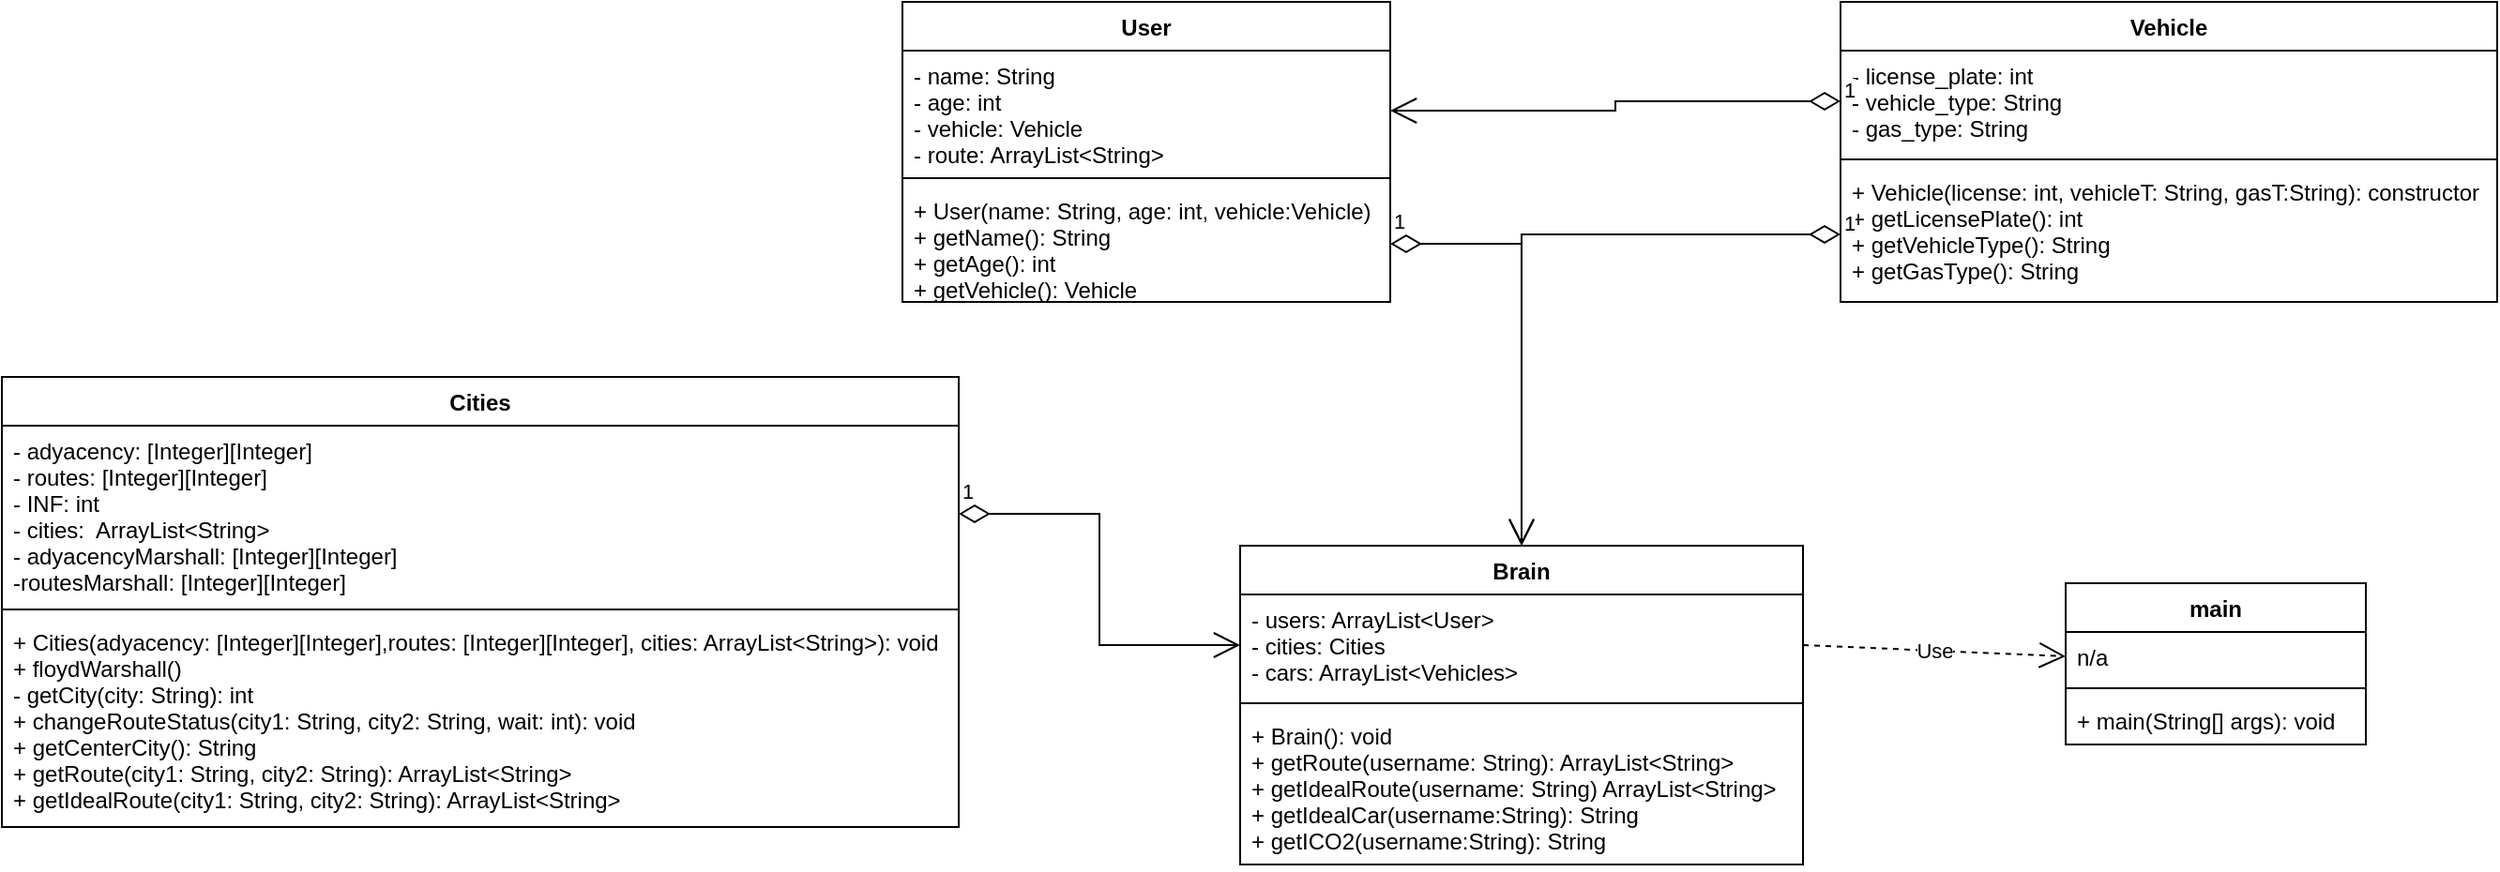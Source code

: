 <mxfile version="20.2.7" type="device"><diagram id="pS8QE9go9a4dMMB443R2" name="Page-1"><mxGraphModel dx="2109" dy="503" grid="1" gridSize="10" guides="1" tooltips="1" connect="1" arrows="1" fold="1" page="1" pageScale="1" pageWidth="827" pageHeight="1169" math="0" shadow="0"><root><mxCell id="0"/><mxCell id="1" parent="0"/><mxCell id="ldMxeqF6m41I5pbBhRVk-1" value="User" style="swimlane;fontStyle=1;align=center;verticalAlign=top;childLayout=stackLayout;horizontal=1;startSize=26;horizontalStack=0;resizeParent=1;resizeParentMax=0;resizeLast=0;collapsible=1;marginBottom=0;" vertex="1" parent="1"><mxGeometry x="100" y="80" width="260" height="160" as="geometry"/></mxCell><mxCell id="ldMxeqF6m41I5pbBhRVk-2" value="- name: String&#10;- age: int&#10;- vehicle: Vehicle&#10;- route: ArrayList&lt;String&gt;" style="text;strokeColor=none;fillColor=none;align=left;verticalAlign=top;spacingLeft=4;spacingRight=4;overflow=hidden;rotatable=0;points=[[0,0.5],[1,0.5]];portConstraint=eastwest;" vertex="1" parent="ldMxeqF6m41I5pbBhRVk-1"><mxGeometry y="26" width="260" height="64" as="geometry"/></mxCell><mxCell id="ldMxeqF6m41I5pbBhRVk-3" value="" style="line;strokeWidth=1;fillColor=none;align=left;verticalAlign=middle;spacingTop=-1;spacingLeft=3;spacingRight=3;rotatable=0;labelPosition=right;points=[];portConstraint=eastwest;" vertex="1" parent="ldMxeqF6m41I5pbBhRVk-1"><mxGeometry y="90" width="260" height="8" as="geometry"/></mxCell><mxCell id="ldMxeqF6m41I5pbBhRVk-4" value="+ User(name: String, age: int, vehicle:Vehicle)&#10;+ getName(): String&#10;+ getAge(): int&#10;+ getVehicle(): Vehicle" style="text;strokeColor=none;fillColor=none;align=left;verticalAlign=top;spacingLeft=4;spacingRight=4;overflow=hidden;rotatable=0;points=[[0,0.5],[1,0.5]];portConstraint=eastwest;" vertex="1" parent="ldMxeqF6m41I5pbBhRVk-1"><mxGeometry y="98" width="260" height="62" as="geometry"/></mxCell><mxCell id="ldMxeqF6m41I5pbBhRVk-5" value="Vehicle" style="swimlane;fontStyle=1;align=center;verticalAlign=top;childLayout=stackLayout;horizontal=1;startSize=26;horizontalStack=0;resizeParent=1;resizeParentMax=0;resizeLast=0;collapsible=1;marginBottom=0;" vertex="1" parent="1"><mxGeometry x="600" y="80" width="350" height="160" as="geometry"/></mxCell><mxCell id="ldMxeqF6m41I5pbBhRVk-6" value="- license_plate: int&#10;- vehicle_type: String&#10;- gas_type: String" style="text;strokeColor=none;fillColor=none;align=left;verticalAlign=top;spacingLeft=4;spacingRight=4;overflow=hidden;rotatable=0;points=[[0,0.5],[1,0.5]];portConstraint=eastwest;" vertex="1" parent="ldMxeqF6m41I5pbBhRVk-5"><mxGeometry y="26" width="350" height="54" as="geometry"/></mxCell><mxCell id="ldMxeqF6m41I5pbBhRVk-7" value="" style="line;strokeWidth=1;fillColor=none;align=left;verticalAlign=middle;spacingTop=-1;spacingLeft=3;spacingRight=3;rotatable=0;labelPosition=right;points=[];portConstraint=eastwest;" vertex="1" parent="ldMxeqF6m41I5pbBhRVk-5"><mxGeometry y="80" width="350" height="8" as="geometry"/></mxCell><mxCell id="ldMxeqF6m41I5pbBhRVk-8" value="+ Vehicle(license: int, vehicleT: String, gasT:String): constructor&#10;+ getLicensePlate(): int&#10;+ getVehicleType(): String&#10;+ getGasType(): String" style="text;strokeColor=none;fillColor=none;align=left;verticalAlign=top;spacingLeft=4;spacingRight=4;overflow=hidden;rotatable=0;points=[[0,0.5],[1,0.5]];portConstraint=eastwest;" vertex="1" parent="ldMxeqF6m41I5pbBhRVk-5"><mxGeometry y="88" width="350" height="72" as="geometry"/></mxCell><mxCell id="ldMxeqF6m41I5pbBhRVk-9" value="Cities" style="swimlane;fontStyle=1;align=center;verticalAlign=top;childLayout=stackLayout;horizontal=1;startSize=26;horizontalStack=0;resizeParent=1;resizeParentMax=0;resizeLast=0;collapsible=1;marginBottom=0;" vertex="1" parent="1"><mxGeometry x="-380" y="280" width="510" height="240" as="geometry"/></mxCell><mxCell id="ldMxeqF6m41I5pbBhRVk-10" value="- adyacency: [Integer][Integer]&#10;- routes: [Integer][Integer]&#10;- INF: int&#10;- cities:  ArrayList&lt;String&gt;&#10;- adyacencyMarshall: [Integer][Integer]&#10;-routesMarshall: [Integer][Integer]" style="text;strokeColor=none;fillColor=none;align=left;verticalAlign=top;spacingLeft=4;spacingRight=4;overflow=hidden;rotatable=0;points=[[0,0.5],[1,0.5]];portConstraint=eastwest;" vertex="1" parent="ldMxeqF6m41I5pbBhRVk-9"><mxGeometry y="26" width="510" height="94" as="geometry"/></mxCell><mxCell id="ldMxeqF6m41I5pbBhRVk-11" value="" style="line;strokeWidth=1;fillColor=none;align=left;verticalAlign=middle;spacingTop=-1;spacingLeft=3;spacingRight=3;rotatable=0;labelPosition=right;points=[];portConstraint=eastwest;" vertex="1" parent="ldMxeqF6m41I5pbBhRVk-9"><mxGeometry y="120" width="510" height="8" as="geometry"/></mxCell><mxCell id="ldMxeqF6m41I5pbBhRVk-12" value="+ Cities(adyacency: [Integer][Integer],routes: [Integer][Integer], cities: ArrayList&lt;String&gt;): void&#10;+ floydWarshall()&#10;- getCity(city: String): int&#10;+ changeRouteStatus(city1: String, city2: String, wait: int): void&#10;+ getCenterCity(): String &#10;+ getRoute(city1: String, city2: String): ArrayList&lt;String&gt;&#10;+ getIdealRoute(city1: String, city2: String): ArrayList&lt;String&gt;&#10;" style="text;strokeColor=none;fillColor=none;align=left;verticalAlign=top;spacingLeft=4;spacingRight=4;overflow=hidden;rotatable=0;points=[[0,0.5],[1,0.5]];portConstraint=eastwest;" vertex="1" parent="ldMxeqF6m41I5pbBhRVk-9"><mxGeometry y="128" width="510" height="112" as="geometry"/></mxCell><mxCell id="ldMxeqF6m41I5pbBhRVk-13" value="Brain" style="swimlane;fontStyle=1;align=center;verticalAlign=top;childLayout=stackLayout;horizontal=1;startSize=26;horizontalStack=0;resizeParent=1;resizeParentMax=0;resizeLast=0;collapsible=1;marginBottom=0;" vertex="1" parent="1"><mxGeometry x="280" y="370" width="300" height="170" as="geometry"/></mxCell><mxCell id="ldMxeqF6m41I5pbBhRVk-14" value="- users: ArrayList&lt;User&gt;&#10;- cities: Cities&#10;- cars: ArrayList&lt;Vehicles&gt;" style="text;strokeColor=none;fillColor=none;align=left;verticalAlign=top;spacingLeft=4;spacingRight=4;overflow=hidden;rotatable=0;points=[[0,0.5],[1,0.5]];portConstraint=eastwest;" vertex="1" parent="ldMxeqF6m41I5pbBhRVk-13"><mxGeometry y="26" width="300" height="54" as="geometry"/></mxCell><mxCell id="ldMxeqF6m41I5pbBhRVk-15" value="" style="line;strokeWidth=1;fillColor=none;align=left;verticalAlign=middle;spacingTop=-1;spacingLeft=3;spacingRight=3;rotatable=0;labelPosition=right;points=[];portConstraint=eastwest;" vertex="1" parent="ldMxeqF6m41I5pbBhRVk-13"><mxGeometry y="80" width="300" height="8" as="geometry"/></mxCell><mxCell id="ldMxeqF6m41I5pbBhRVk-16" value="+ Brain(): void&#10;+ getRoute(username: String): ArrayList&lt;String&gt;&#10;+ getIdealRoute(username: String) ArrayList&lt;String&gt;&#10;+ getIdealCar(username:String): String&#10;+ getICO2(username:String): String" style="text;strokeColor=none;fillColor=none;align=left;verticalAlign=top;spacingLeft=4;spacingRight=4;overflow=hidden;rotatable=0;points=[[0,0.5],[1,0.5]];portConstraint=eastwest;" vertex="1" parent="ldMxeqF6m41I5pbBhRVk-13"><mxGeometry y="88" width="300" height="82" as="geometry"/></mxCell><mxCell id="ldMxeqF6m41I5pbBhRVk-17" value="main" style="swimlane;fontStyle=1;align=center;verticalAlign=top;childLayout=stackLayout;horizontal=1;startSize=26;horizontalStack=0;resizeParent=1;resizeParentMax=0;resizeLast=0;collapsible=1;marginBottom=0;" vertex="1" parent="1"><mxGeometry x="720" y="390" width="160" height="86" as="geometry"/></mxCell><mxCell id="ldMxeqF6m41I5pbBhRVk-18" value="n/a" style="text;strokeColor=none;fillColor=none;align=left;verticalAlign=top;spacingLeft=4;spacingRight=4;overflow=hidden;rotatable=0;points=[[0,0.5],[1,0.5]];portConstraint=eastwest;" vertex="1" parent="ldMxeqF6m41I5pbBhRVk-17"><mxGeometry y="26" width="160" height="26" as="geometry"/></mxCell><mxCell id="ldMxeqF6m41I5pbBhRVk-19" value="" style="line;strokeWidth=1;fillColor=none;align=left;verticalAlign=middle;spacingTop=-1;spacingLeft=3;spacingRight=3;rotatable=0;labelPosition=right;points=[];portConstraint=eastwest;" vertex="1" parent="ldMxeqF6m41I5pbBhRVk-17"><mxGeometry y="52" width="160" height="8" as="geometry"/></mxCell><mxCell id="ldMxeqF6m41I5pbBhRVk-20" value="+ main(String[] args): void" style="text;strokeColor=none;fillColor=none;align=left;verticalAlign=top;spacingLeft=4;spacingRight=4;overflow=hidden;rotatable=0;points=[[0,0.5],[1,0.5]];portConstraint=eastwest;" vertex="1" parent="ldMxeqF6m41I5pbBhRVk-17"><mxGeometry y="60" width="160" height="26" as="geometry"/></mxCell><mxCell id="ldMxeqF6m41I5pbBhRVk-21" value="1" style="endArrow=open;html=1;endSize=12;startArrow=diamondThin;startSize=14;startFill=0;edgeStyle=orthogonalEdgeStyle;align=left;verticalAlign=bottom;rounded=0;exitX=0;exitY=0.5;exitDx=0;exitDy=0;entryX=1;entryY=0.5;entryDx=0;entryDy=0;" edge="1" parent="1" source="ldMxeqF6m41I5pbBhRVk-6" target="ldMxeqF6m41I5pbBhRVk-2"><mxGeometry x="-1" y="3" relative="1" as="geometry"><mxPoint x="600" y="290" as="sourcePoint"/><mxPoint x="760" y="290" as="targetPoint"/></mxGeometry></mxCell><mxCell id="ldMxeqF6m41I5pbBhRVk-23" value="1" style="endArrow=open;html=1;endSize=12;startArrow=diamondThin;startSize=14;startFill=0;edgeStyle=orthogonalEdgeStyle;align=left;verticalAlign=bottom;rounded=0;entryX=0.5;entryY=0;entryDx=0;entryDy=0;exitX=0;exitY=0.5;exitDx=0;exitDy=0;" edge="1" parent="1" source="ldMxeqF6m41I5pbBhRVk-8" target="ldMxeqF6m41I5pbBhRVk-13"><mxGeometry x="-1" y="3" relative="1" as="geometry"><mxPoint x="860" y="310" as="sourcePoint"/><mxPoint x="1020" y="310" as="targetPoint"/></mxGeometry></mxCell><mxCell id="ldMxeqF6m41I5pbBhRVk-24" value="1" style="endArrow=open;html=1;endSize=12;startArrow=diamondThin;startSize=14;startFill=0;edgeStyle=orthogonalEdgeStyle;align=left;verticalAlign=bottom;rounded=0;entryX=0;entryY=0.5;entryDx=0;entryDy=0;exitX=1;exitY=0.5;exitDx=0;exitDy=0;" edge="1" parent="1" source="ldMxeqF6m41I5pbBhRVk-10" target="ldMxeqF6m41I5pbBhRVk-14"><mxGeometry x="-1" y="3" relative="1" as="geometry"><mxPoint x="150" y="650" as="sourcePoint"/><mxPoint x="310" y="650" as="targetPoint"/></mxGeometry></mxCell><mxCell id="ldMxeqF6m41I5pbBhRVk-25" value="Use" style="endArrow=open;endSize=12;dashed=1;html=1;rounded=0;entryX=0;entryY=0.5;entryDx=0;entryDy=0;exitX=1;exitY=0.5;exitDx=0;exitDy=0;" edge="1" parent="1" source="ldMxeqF6m41I5pbBhRVk-14" target="ldMxeqF6m41I5pbBhRVk-18"><mxGeometry width="160" relative="1" as="geometry"><mxPoint x="430" y="600" as="sourcePoint"/><mxPoint x="590" y="600" as="targetPoint"/></mxGeometry></mxCell><mxCell id="ldMxeqF6m41I5pbBhRVk-26" value="1" style="endArrow=open;html=1;endSize=12;startArrow=diamondThin;startSize=14;startFill=0;edgeStyle=orthogonalEdgeStyle;align=left;verticalAlign=bottom;rounded=0;exitX=1;exitY=0.5;exitDx=0;exitDy=0;entryX=0.5;entryY=0;entryDx=0;entryDy=0;" edge="1" parent="1" source="ldMxeqF6m41I5pbBhRVk-4" target="ldMxeqF6m41I5pbBhRVk-13"><mxGeometry x="-1" y="3" relative="1" as="geometry"><mxPoint x="250" y="320" as="sourcePoint"/><mxPoint x="410" y="320" as="targetPoint"/></mxGeometry></mxCell></root></mxGraphModel></diagram></mxfile>